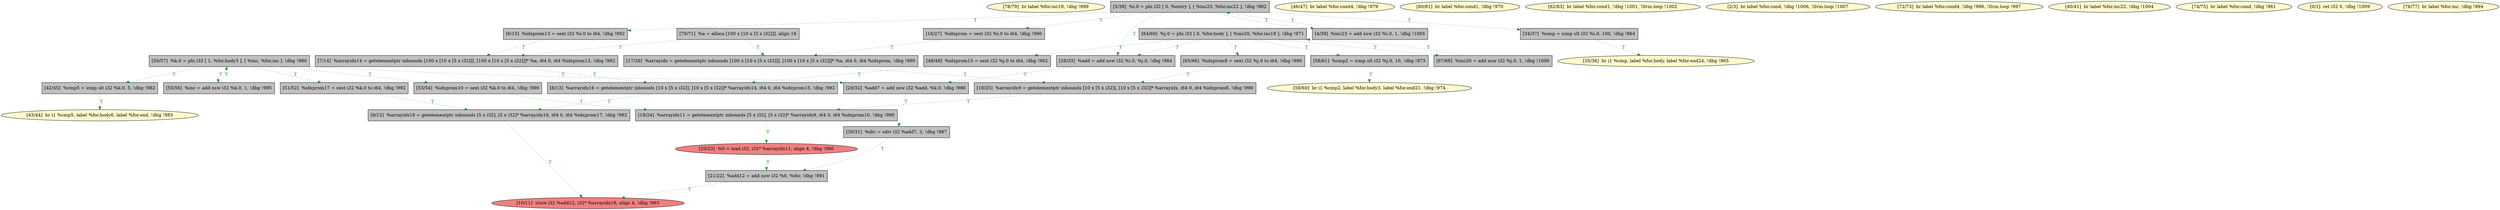 
digraph G {


node94 [fillcolor=lemonchiffon,label="[78/79]  br label %for.inc19, !dbg !999",shape=ellipse,style=filled ]
node92 [fillcolor=grey,label="[53/54]  %idxprom10 = sext i32 %k.0 to i64, !dbg !990",shape=rectangle,style=filled ]
node71 [fillcolor=lightcoral,label="[10/11]  store i32 %add12, i32* %arrayidx18, align 4, !dbg !993",shape=ellipse,style=filled ]
node70 [fillcolor=lemonchiffon,label="[43/44]  br i1 %cmp5, label %for.body6, label %for.end, !dbg !983",shape=ellipse,style=filled ]
node82 [fillcolor=grey,label="[17/26]  %arrayidx = getelementptr inbounds [100 x [10 x [5 x i32]]], [100 x [10 x [5 x i32]]]* %a, i64 0, i64 %idxprom, !dbg !990",shape=rectangle,style=filled ]
node96 [fillcolor=grey,label="[67/68]  %inc20 = add nsw i32 %j.0, 1, !dbg !1000",shape=rectangle,style=filled ]
node67 [fillcolor=grey,label="[48/49]  %idxprom15 = sext i32 %j.0 to i64, !dbg !992",shape=rectangle,style=filled ]
node66 [fillcolor=lemonchiffon,label="[46/47]  br label %for.cond4, !dbg !979",shape=ellipse,style=filled ]
node95 [fillcolor=lemonchiffon,label="[80/81]  br label %for.cond1, !dbg !970",shape=ellipse,style=filled ]
node65 [fillcolor=grey,label="[7/14]  %arrayidx14 = getelementptr inbounds [100 x [10 x [5 x i32]]], [100 x [10 x [5 x i32]]]* %a, i64 0, i64 %idxprom13, !dbg !992",shape=rectangle,style=filled ]
node62 [fillcolor=grey,label="[28/33]  %add = add nsw i32 %i.0, %j.0, !dbg !984",shape=rectangle,style=filled ]
node68 [fillcolor=grey,label="[50/57]  %k.0 = phi i32 [ 1, %for.body3 ], [ %inc, %for.inc ], !dbg !980",shape=rectangle,style=filled ]
node64 [fillcolor=lemonchiffon,label="[35/36]  br i1 %cmp, label %for.body, label %for.end24, !dbg !965",shape=ellipse,style=filled ]
node73 [fillcolor=lemonchiffon,label="[62/63]  br label %for.cond1, !dbg !1001, !llvm.loop !1002",shape=ellipse,style=filled ]
node57 [fillcolor=lemonchiffon,label="[2/3]  br label %for.cond, !dbg !1006, !llvm.loop !1007",shape=ellipse,style=filled ]
node58 [fillcolor=grey,label="[4/39]  %inc23 = add nsw i32 %i.0, 1, !dbg !1005",shape=rectangle,style=filled ]
node87 [fillcolor=lemonchiffon,label="[72/73]  br label %for.cond4, !dbg !996, !llvm.loop !997",shape=ellipse,style=filled ]
node63 [fillcolor=grey,label="[42/45]  %cmp5 = icmp slt i32 %k.0, 5, !dbg !982",shape=rectangle,style=filled ]
node72 [fillcolor=grey,label="[5/38]  %i.0 = phi i32 [ 0, %entry ], [ %inc23, %for.inc22 ], !dbg !962",shape=rectangle,style=filled ]
node61 [fillcolor=grey,label="[34/37]  %cmp = icmp slt i32 %i.0, 100, !dbg !964",shape=rectangle,style=filled ]
node79 [fillcolor=grey,label="[55/56]  %inc = add nsw i32 %k.0, 1, !dbg !995",shape=rectangle,style=filled ]
node80 [fillcolor=lemonchiffon,label="[59/60]  br i1 %cmp2, label %for.body3, label %for.end21, !dbg !974",shape=ellipse,style=filled ]
node59 [fillcolor=lemonchiffon,label="[40/41]  br label %for.inc22, !dbg !1004",shape=ellipse,style=filled ]
node77 [fillcolor=grey,label="[51/52]  %idxprom17 = sext i32 %k.0 to i64, !dbg !992",shape=rectangle,style=filled ]
node60 [fillcolor=grey,label="[30/31]  %div = sdiv i32 %add7, 3, !dbg !987",shape=rectangle,style=filled ]
node91 [fillcolor=grey,label="[8/13]  %arrayidx16 = getelementptr inbounds [10 x [5 x i32]], [10 x [5 x i32]]* %arrayidx14, i64 0, i64 %idxprom15, !dbg !992",shape=rectangle,style=filled ]
node74 [fillcolor=grey,label="[18/25]  %arrayidx9 = getelementptr inbounds [10 x [5 x i32]], [10 x [5 x i32]]* %arrayidx, i64 0, i64 %idxprom8, !dbg !990",shape=rectangle,style=filled ]
node90 [fillcolor=lemonchiffon,label="[74/75]  br label %for.cond, !dbg !961",shape=ellipse,style=filled ]
node86 [fillcolor=lightcoral,label="[20/23]  %0 = load i32, i32* %arrayidx11, align 4, !dbg !990",shape=ellipse,style=filled ]
node75 [fillcolor=grey,label="[64/69]  %j.0 = phi i32 [ 0, %for.body ], [ %inc20, %for.inc19 ], !dbg !971",shape=rectangle,style=filled ]
node56 [fillcolor=lemonchiffon,label="[0/1]  ret i32 0, !dbg !1009",shape=ellipse,style=filled ]
node76 [fillcolor=grey,label="[29/32]  %add7 = add nsw i32 %add, %k.0, !dbg !986",shape=rectangle,style=filled ]
node78 [fillcolor=grey,label="[16/27]  %idxprom = sext i32 %i.0 to i64, !dbg !990",shape=rectangle,style=filled ]
node69 [fillcolor=grey,label="[58/61]  %cmp2 = icmp slt i32 %j.0, 10, !dbg !973",shape=rectangle,style=filled ]
node81 [fillcolor=grey,label="[70/71]  %a = alloca [100 x [10 x [5 x i32]]], align 16",shape=rectangle,style=filled ]
node84 [fillcolor=grey,label="[9/12]  %arrayidx18 = getelementptr inbounds [5 x i32], [5 x i32]* %arrayidx16, i64 0, i64 %idxprom17, !dbg !992",shape=rectangle,style=filled ]
node83 [fillcolor=grey,label="[65/66]  %idxprom8 = sext i32 %j.0 to i64, !dbg !990",shape=rectangle,style=filled ]
node85 [fillcolor=grey,label="[19/24]  %arrayidx11 = getelementptr inbounds [5 x i32], [5 x i32]* %arrayidx9, i64 0, i64 %idxprom10, !dbg !990",shape=rectangle,style=filled ]
node93 [fillcolor=lemonchiffon,label="[76/77]  br label %for.inc, !dbg !994",shape=ellipse,style=filled ]
node88 [fillcolor=grey,label="[21/22]  %add12 = add nsw i32 %0, %div, !dbg !991",shape=rectangle,style=filled ]
node89 [fillcolor=grey,label="[6/15]  %idxprom13 = sext i32 %i.0 to i64, !dbg !992",shape=rectangle,style=filled ]

node85->node86 [style=dotted,color=forestgreen,label="T",fontcolor=forestgreen ]
node61->node64 [style=dotted,color=forestgreen,label="T",fontcolor=forestgreen ]
node72->node89 [style=dotted,color=forestgreen,label="T",fontcolor=forestgreen ]
node67->node91 [style=dotted,color=forestgreen,label="T",fontcolor=forestgreen ]
node68->node77 [style=dotted,color=forestgreen,label="T",fontcolor=forestgreen ]
node68->node63 [style=dotted,color=forestgreen,label="T",fontcolor=forestgreen ]
node72->node62 [style=dotted,color=forestgreen,label="T",fontcolor=forestgreen ]
node83->node74 [style=dotted,color=forestgreen,label="T",fontcolor=forestgreen ]
node68->node92 [style=dotted,color=forestgreen,label="T",fontcolor=forestgreen ]
node63->node70 [style=dotted,color=forestgreen,label="T",fontcolor=forestgreen ]
node60->node88 [style=dotted,color=forestgreen,label="T",fontcolor=forestgreen ]
node68->node76 [style=dotted,color=forestgreen,label="T",fontcolor=forestgreen ]
node58->node72 [style=dotted,color=forestgreen,label="T",fontcolor=forestgreen ]
node62->node76 [style=dotted,color=forestgreen,label="T",fontcolor=forestgreen ]
node69->node80 [style=dotted,color=forestgreen,label="T",fontcolor=forestgreen ]
node84->node71 [style=dotted,color=forestgreen,label="T",fontcolor=forestgreen ]
node75->node83 [style=dotted,color=forestgreen,label="T",fontcolor=forestgreen ]
node96->node75 [style=dotted,color=forestgreen,label="T",fontcolor=forestgreen ]
node81->node65 [style=dotted,color=forestgreen,label="T",fontcolor=forestgreen ]
node89->node65 [style=dotted,color=forestgreen,label="T",fontcolor=forestgreen ]
node86->node88 [style=dotted,color=forestgreen,label="T",fontcolor=forestgreen ]
node92->node85 [style=dotted,color=forestgreen,label="T",fontcolor=forestgreen ]
node72->node78 [style=dotted,color=forestgreen,label="T",fontcolor=forestgreen ]
node91->node84 [style=dotted,color=forestgreen,label="T",fontcolor=forestgreen ]
node65->node91 [style=dotted,color=forestgreen,label="T",fontcolor=forestgreen ]
node75->node69 [style=dotted,color=forestgreen,label="T",fontcolor=forestgreen ]
node88->node71 [style=dotted,color=forestgreen,label="T",fontcolor=forestgreen ]
node75->node67 [style=dotted,color=forestgreen,label="T",fontcolor=forestgreen ]
node72->node61 [style=dotted,color=forestgreen,label="T",fontcolor=forestgreen ]
node75->node96 [style=dotted,color=forestgreen,label="T",fontcolor=forestgreen ]
node74->node85 [style=dotted,color=forestgreen,label="T",fontcolor=forestgreen ]
node78->node82 [style=dotted,color=forestgreen,label="T",fontcolor=forestgreen ]
node72->node58 [style=dotted,color=forestgreen,label="T",fontcolor=forestgreen ]
node68->node79 [style=dotted,color=forestgreen,label="T",fontcolor=forestgreen ]
node75->node62 [style=dotted,color=forestgreen,label="T",fontcolor=forestgreen ]
node76->node60 [style=dotted,color=forestgreen,label="T",fontcolor=forestgreen ]
node82->node74 [style=dotted,color=forestgreen,label="T",fontcolor=forestgreen ]
node77->node84 [style=dotted,color=forestgreen,label="T",fontcolor=forestgreen ]
node79->node68 [style=dotted,color=forestgreen,label="T",fontcolor=forestgreen ]
node81->node82 [style=dotted,color=forestgreen,label="T",fontcolor=forestgreen ]


}
